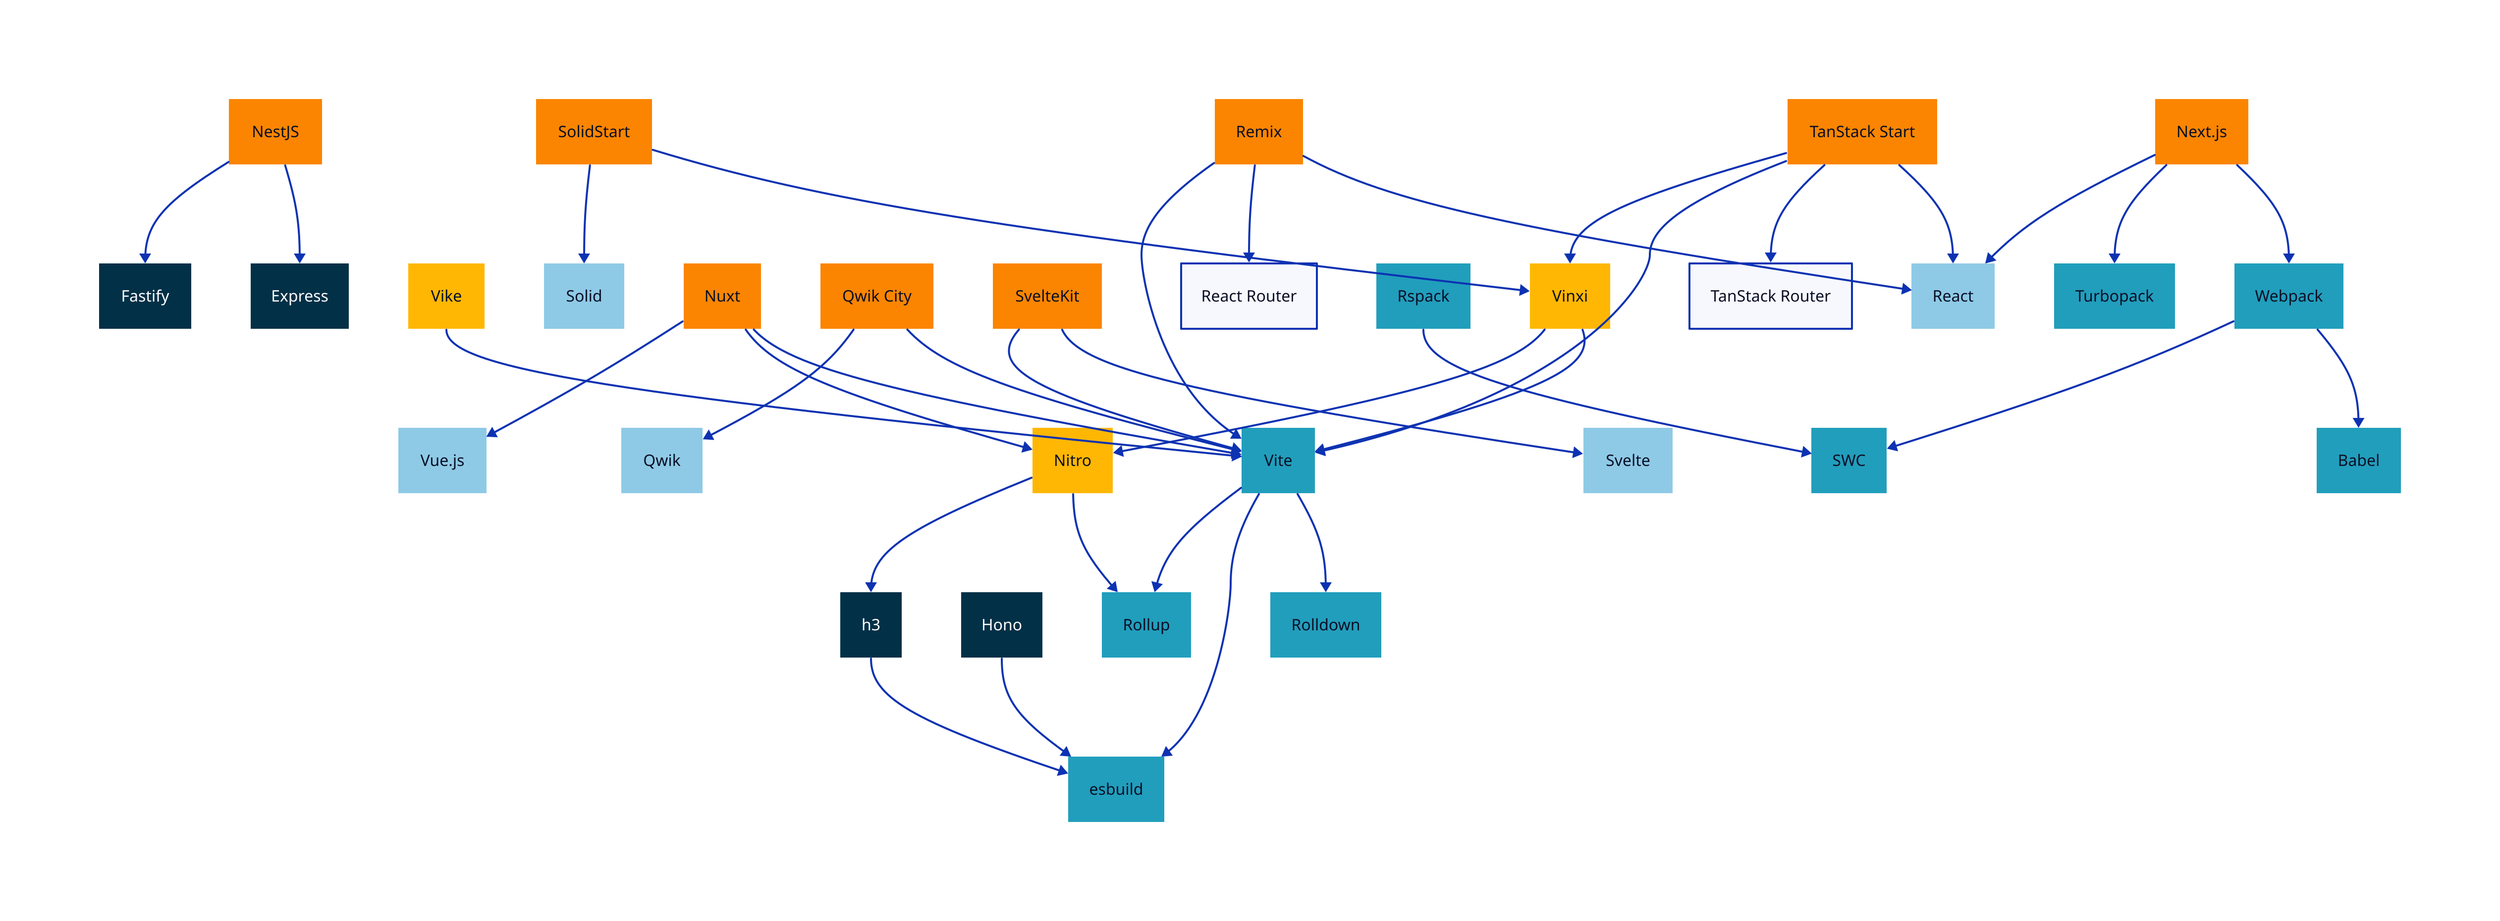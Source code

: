 classes: {
  server: {
    style: {
      fill: "#023047"
      font-color: white
      stroke-width: 0
    }
  }

  fx: {
    style: {
      fill: "#FFB703"
      stroke-width: 0
    }
  }

  kit: {
    style: {
      fill: "#FB8500"
      stroke-width: 0
    }
  }

  ui: {
    style: {
      fill: "#8ECAE6"
      stroke-width: 0
    }
  }

  build: {
    style: {
      fill: "#219EBC"
      stroke-width: 0
    }
  }
}

Express.class: server
Fastify.class: server
h3.class: server
Hono.class: server

Nitro.class: fx
Vike.class: fx
Vinxi.class: fx

NestJS.class: kit
"Next.js".class: kit
Nuxt.class: kit
"Qwik City".class: kit
Remix.class: kit
SolidStart.class: kit
SvelteKit.class: kit
"TanStack Start".class: kit

Qwik.class: ui
React.class: ui
Solid.class: ui
Svelte.class: ui
"Vue.js".class: ui

Rspack.class: build
Webpack.class: build
esbuild.class: build
Rolldown.class: build
Rollup.class: build
SWC.class: build
Turbopack.class: build
Vite.class: build
Babel.class: build

SvelteKit -> Svelte
SvelteKit -> Vite

"Qwik City" -> Vite
"Qwik City" -> Qwik

Nuxt -> Vite
Nuxt -> Nitro
Nuxt -> "Vue.js"

SolidStart -> Vinxi
SolidStart -> Solid

Vinxi -> Vite
Vinxi -> Nitro

Vike -> Vite

Vite -> Rolldown
Vite -> esbuild
Vite -> Rollup

Nitro -> Rollup
Nitro -> h3 -> esbuild

"TanStack Start" -> React
"TanStack Start" -> "TanStack Router"
"TanStack Start" -> Vite
"TanStack Start" -> Vinxi

"Next.js" -> Webpack
"Next.js" -> Turbopack
"Next.js" -> React

Remix -> React
Remix -> "React Router"
Remix -> Vite

Hono -> esbuild

NestJS -> Express
NestJS -> Fastify

Webpack -> Babel
Webpack -> SWC

Rspack -> SWC
